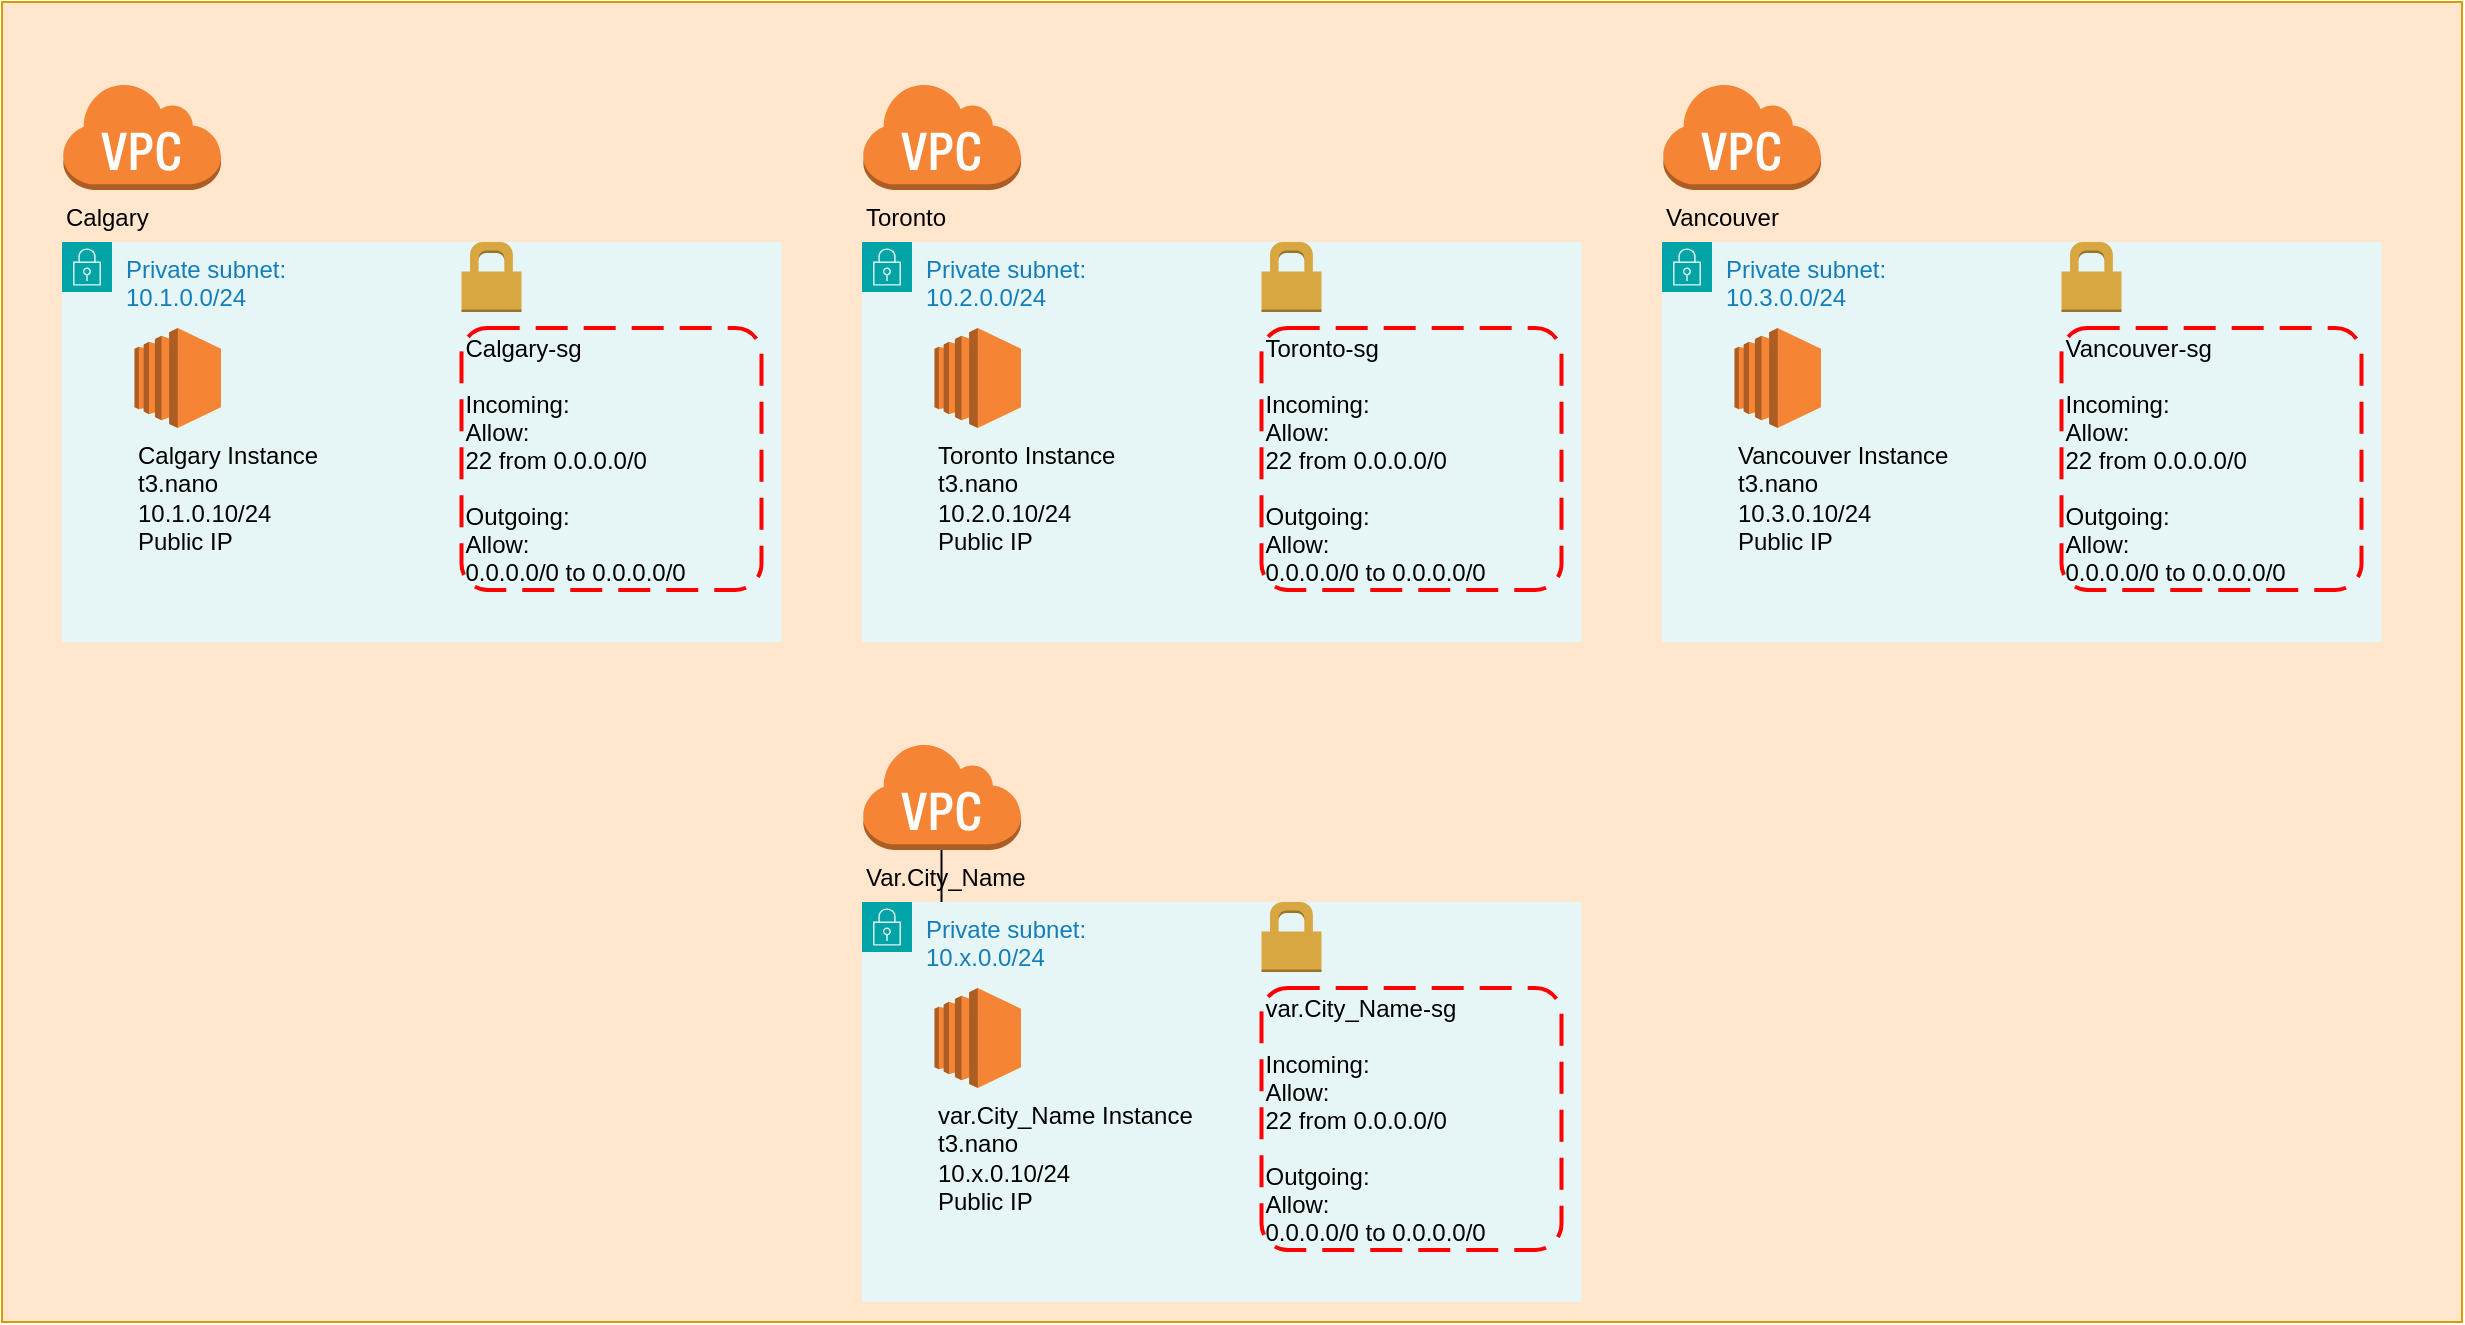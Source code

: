 <mxfile version="25.0.3">
  <diagram id="Ht1M8jgEwFfnCIfOTk4-" name="Page-1">
    <mxGraphModel dx="1509" dy="777" grid="1" gridSize="10" guides="1" tooltips="1" connect="1" arrows="1" fold="1" page="1" pageScale="1" pageWidth="1169" pageHeight="827" math="0" shadow="0">
      <root>
        <mxCell id="0" />
        <mxCell id="1" parent="0" />
        <mxCell id="nB9d0wqcZvRnWRLaF0_K-48" value="" style="rounded=0;whiteSpace=wrap;html=1;labelBackgroundColor=#FFB570;fillColor=#ffe6cc;strokeColor=#d79b00;" vertex="1" parent="1">
          <mxGeometry x="10" width="1230" height="660" as="geometry" />
        </mxCell>
        <mxCell id="nB9d0wqcZvRnWRLaF0_K-1" value="Calgary" style="outlineConnect=0;dashed=0;verticalLabelPosition=bottom;verticalAlign=top;align=left;html=1;shape=mxgraph.aws3.virtual_private_cloud;fillColor=#F58534;gradientColor=none;" vertex="1" parent="1">
          <mxGeometry x="40" y="40" width="79.5" height="54" as="geometry" />
        </mxCell>
        <mxCell id="nB9d0wqcZvRnWRLaF0_K-5" value="Private subnet:&lt;br&gt;10.1.0.0/24" style="points=[[0,0],[0.25,0],[0.5,0],[0.75,0],[1,0],[1,0.25],[1,0.5],[1,0.75],[1,1],[0.75,1],[0.5,1],[0.25,1],[0,1],[0,0.75],[0,0.5],[0,0.25]];outlineConnect=0;gradientColor=none;html=1;whiteSpace=wrap;fontSize=12;fontStyle=0;container=1;pointerEvents=0;collapsible=0;recursiveResize=0;shape=mxgraph.aws4.group;grIcon=mxgraph.aws4.group_security_group;grStroke=0;strokeColor=#00A4A6;fillColor=#E6F6F7;verticalAlign=top;align=left;spacingLeft=30;fontColor=#147EBA;dashed=0;" vertex="1" parent="1">
          <mxGeometry x="40" y="120" width="359.75" height="200" as="geometry" />
        </mxCell>
        <mxCell id="nB9d0wqcZvRnWRLaF0_K-9" value="Calgary Instance&lt;br&gt;t3.nano&lt;br&gt;10.1.0.10/24&lt;div&gt;Public IP&lt;/div&gt;" style="outlineConnect=0;dashed=0;verticalLabelPosition=bottom;verticalAlign=top;align=left;html=1;shape=mxgraph.aws3.ec2;fillColor=#F58534;gradientColor=none;" vertex="1" parent="nB9d0wqcZvRnWRLaF0_K-5">
          <mxGeometry x="36.25" y="43" width="43.25" height="50" as="geometry" />
        </mxCell>
        <mxCell id="nB9d0wqcZvRnWRLaF0_K-8" value="Calgary-sg&#xa;&#xa;Incoming:&#xa;Allow: &#xa;22 from 0.0.0.0/0&#xa;&#xa;Outgoing:&#xa;Allow:&#xa;0.0.0.0/0 to 0.0.0.0/0" style="rounded=1;arcSize=10;dashed=1;strokeColor=#ff0000;fillColor=none;gradientColor=none;dashPattern=8 4;strokeWidth=2;align=left;" vertex="1" parent="nB9d0wqcZvRnWRLaF0_K-5">
          <mxGeometry x="199.75" y="43" width="150" height="131" as="geometry" />
        </mxCell>
        <mxCell id="nB9d0wqcZvRnWRLaF0_K-3" value="" style="dashed=0;html=1;shape=mxgraph.aws3.permissions;fillColor=#D9A741;gradientColor=none;dashed=0;align=left;" vertex="1" parent="nB9d0wqcZvRnWRLaF0_K-5">
          <mxGeometry x="199.75" width="30" height="35" as="geometry" />
        </mxCell>
        <mxCell id="nB9d0wqcZvRnWRLaF0_K-26" value="Toronto" style="outlineConnect=0;dashed=0;verticalLabelPosition=bottom;verticalAlign=top;align=left;html=1;shape=mxgraph.aws3.virtual_private_cloud;fillColor=#F58534;gradientColor=none;" vertex="1" parent="1">
          <mxGeometry x="440" y="40" width="79.5" height="54" as="geometry" />
        </mxCell>
        <mxCell id="nB9d0wqcZvRnWRLaF0_K-27" value="Private subnet:&lt;br&gt;10.2.0.0/24" style="points=[[0,0],[0.25,0],[0.5,0],[0.75,0],[1,0],[1,0.25],[1,0.5],[1,0.75],[1,1],[0.75,1],[0.5,1],[0.25,1],[0,1],[0,0.75],[0,0.5],[0,0.25]];outlineConnect=0;gradientColor=none;html=1;whiteSpace=wrap;fontSize=12;fontStyle=0;container=1;pointerEvents=0;collapsible=0;recursiveResize=0;shape=mxgraph.aws4.group;grIcon=mxgraph.aws4.group_security_group;grStroke=0;strokeColor=#00A4A6;fillColor=#E6F6F7;verticalAlign=top;align=left;spacingLeft=30;fontColor=#147EBA;dashed=0;" vertex="1" parent="1">
          <mxGeometry x="440" y="120" width="359.75" height="200" as="geometry" />
        </mxCell>
        <mxCell id="nB9d0wqcZvRnWRLaF0_K-28" value="Toronto Instance&lt;br&gt;t3.nano&lt;br&gt;10.2.0.10/24&lt;div&gt;Public IP&lt;/div&gt;" style="outlineConnect=0;dashed=0;verticalLabelPosition=bottom;verticalAlign=top;align=left;html=1;shape=mxgraph.aws3.ec2;fillColor=#F58534;gradientColor=none;" vertex="1" parent="nB9d0wqcZvRnWRLaF0_K-27">
          <mxGeometry x="36.25" y="43" width="43.25" height="50" as="geometry" />
        </mxCell>
        <mxCell id="nB9d0wqcZvRnWRLaF0_K-29" value="Toronto-sg&#xa;&#xa;Incoming:&#xa;Allow: &#xa;22 from 0.0.0.0/0&#xa;&#xa;Outgoing:&#xa;Allow:&#xa;0.0.0.0/0 to 0.0.0.0/0" style="rounded=1;arcSize=10;dashed=1;strokeColor=#ff0000;fillColor=none;gradientColor=none;dashPattern=8 4;strokeWidth=2;align=left;" vertex="1" parent="nB9d0wqcZvRnWRLaF0_K-27">
          <mxGeometry x="199.75" y="43" width="150" height="131" as="geometry" />
        </mxCell>
        <mxCell id="nB9d0wqcZvRnWRLaF0_K-30" value="" style="dashed=0;html=1;shape=mxgraph.aws3.permissions;fillColor=#D9A741;gradientColor=none;dashed=0;align=left;" vertex="1" parent="nB9d0wqcZvRnWRLaF0_K-27">
          <mxGeometry x="199.75" width="30" height="35" as="geometry" />
        </mxCell>
        <mxCell id="nB9d0wqcZvRnWRLaF0_K-31" value="Vancouver" style="outlineConnect=0;dashed=0;verticalLabelPosition=bottom;verticalAlign=top;align=left;html=1;shape=mxgraph.aws3.virtual_private_cloud;fillColor=#F58534;gradientColor=none;" vertex="1" parent="1">
          <mxGeometry x="840" y="40" width="79.5" height="54" as="geometry" />
        </mxCell>
        <mxCell id="nB9d0wqcZvRnWRLaF0_K-32" value="Private subnet:&lt;br&gt;10.3.0.0/24" style="points=[[0,0],[0.25,0],[0.5,0],[0.75,0],[1,0],[1,0.25],[1,0.5],[1,0.75],[1,1],[0.75,1],[0.5,1],[0.25,1],[0,1],[0,0.75],[0,0.5],[0,0.25]];outlineConnect=0;gradientColor=none;html=1;whiteSpace=wrap;fontSize=12;fontStyle=0;container=1;pointerEvents=0;collapsible=0;recursiveResize=0;shape=mxgraph.aws4.group;grIcon=mxgraph.aws4.group_security_group;grStroke=0;strokeColor=#00A4A6;fillColor=#E6F6F7;verticalAlign=top;align=left;spacingLeft=30;fontColor=#147EBA;dashed=0;" vertex="1" parent="1">
          <mxGeometry x="840" y="120" width="359.75" height="200" as="geometry" />
        </mxCell>
        <mxCell id="nB9d0wqcZvRnWRLaF0_K-33" value="Vancouver Instance&lt;br&gt;t3.nano&lt;br&gt;10.3.0.10/24&lt;div&gt;Public IP&lt;/div&gt;" style="outlineConnect=0;dashed=0;verticalLabelPosition=bottom;verticalAlign=top;align=left;html=1;shape=mxgraph.aws3.ec2;fillColor=#F58534;gradientColor=none;" vertex="1" parent="nB9d0wqcZvRnWRLaF0_K-32">
          <mxGeometry x="36.25" y="43" width="43.25" height="50" as="geometry" />
        </mxCell>
        <mxCell id="nB9d0wqcZvRnWRLaF0_K-34" value="Vancouver-sg&#xa;&#xa;Incoming:&#xa;Allow: &#xa;22 from 0.0.0.0/0&#xa;&#xa;Outgoing:&#xa;Allow:&#xa;0.0.0.0/0 to 0.0.0.0/0" style="rounded=1;arcSize=10;dashed=1;strokeColor=#ff0000;fillColor=none;gradientColor=none;dashPattern=8 4;strokeWidth=2;align=left;" vertex="1" parent="nB9d0wqcZvRnWRLaF0_K-32">
          <mxGeometry x="199.75" y="43" width="150" height="131" as="geometry" />
        </mxCell>
        <mxCell id="nB9d0wqcZvRnWRLaF0_K-35" value="" style="dashed=0;html=1;shape=mxgraph.aws3.permissions;fillColor=#D9A741;gradientColor=none;dashed=0;align=left;" vertex="1" parent="nB9d0wqcZvRnWRLaF0_K-32">
          <mxGeometry x="199.75" width="30" height="35" as="geometry" />
        </mxCell>
        <mxCell id="nB9d0wqcZvRnWRLaF0_K-46" value="" style="edgeStyle=orthogonalEdgeStyle;rounded=0;orthogonalLoop=1;jettySize=auto;html=1;align=left;" edge="1" parent="1" source="nB9d0wqcZvRnWRLaF0_K-41" target="nB9d0wqcZvRnWRLaF0_K-43">
          <mxGeometry relative="1" as="geometry" />
        </mxCell>
        <mxCell id="nB9d0wqcZvRnWRLaF0_K-41" value="Var.City_Name" style="outlineConnect=0;dashed=0;verticalLabelPosition=bottom;verticalAlign=top;align=left;html=1;shape=mxgraph.aws3.virtual_private_cloud;fillColor=#F58534;gradientColor=none;" vertex="1" parent="1">
          <mxGeometry x="440" y="370" width="79.5" height="54" as="geometry" />
        </mxCell>
        <mxCell id="nB9d0wqcZvRnWRLaF0_K-42" value="Private subnet:&lt;br&gt;10.x.0.0/24" style="points=[[0,0],[0.25,0],[0.5,0],[0.75,0],[1,0],[1,0.25],[1,0.5],[1,0.75],[1,1],[0.75,1],[0.5,1],[0.25,1],[0,1],[0,0.75],[0,0.5],[0,0.25]];outlineConnect=0;gradientColor=none;html=1;whiteSpace=wrap;fontSize=12;fontStyle=0;container=1;pointerEvents=0;collapsible=0;recursiveResize=0;shape=mxgraph.aws4.group;grIcon=mxgraph.aws4.group_security_group;grStroke=0;strokeColor=#00A4A6;fillColor=#E6F6F7;verticalAlign=top;align=left;spacingLeft=30;fontColor=#147EBA;dashed=0;" vertex="1" parent="1">
          <mxGeometry x="440" y="450" width="359.75" height="200" as="geometry" />
        </mxCell>
        <mxCell id="nB9d0wqcZvRnWRLaF0_K-43" value="var.City_Name Instance&lt;br&gt;t3.nano&lt;br&gt;10.x.0.10/24&lt;div&gt;Public IP&lt;/div&gt;" style="outlineConnect=0;dashed=0;verticalLabelPosition=bottom;verticalAlign=top;align=left;html=1;shape=mxgraph.aws3.ec2;fillColor=#F58534;gradientColor=none;" vertex="1" parent="nB9d0wqcZvRnWRLaF0_K-42">
          <mxGeometry x="36.25" y="43" width="43.25" height="50" as="geometry" />
        </mxCell>
        <mxCell id="nB9d0wqcZvRnWRLaF0_K-44" value="var.City_Name-sg&#xa;&#xa;Incoming:&#xa;Allow: &#xa;22 from 0.0.0.0/0&#xa;&#xa;Outgoing:&#xa;Allow:&#xa;0.0.0.0/0 to 0.0.0.0/0" style="rounded=1;arcSize=10;dashed=1;strokeColor=#ff0000;fillColor=none;gradientColor=none;dashPattern=8 4;strokeWidth=2;align=left;" vertex="1" parent="nB9d0wqcZvRnWRLaF0_K-42">
          <mxGeometry x="199.75" y="43" width="150" height="131" as="geometry" />
        </mxCell>
        <mxCell id="nB9d0wqcZvRnWRLaF0_K-45" value="" style="dashed=0;html=1;shape=mxgraph.aws3.permissions;fillColor=#D9A741;gradientColor=none;dashed=0;align=left;" vertex="1" parent="nB9d0wqcZvRnWRLaF0_K-42">
          <mxGeometry x="199.75" width="30" height="35" as="geometry" />
        </mxCell>
      </root>
    </mxGraphModel>
  </diagram>
</mxfile>
